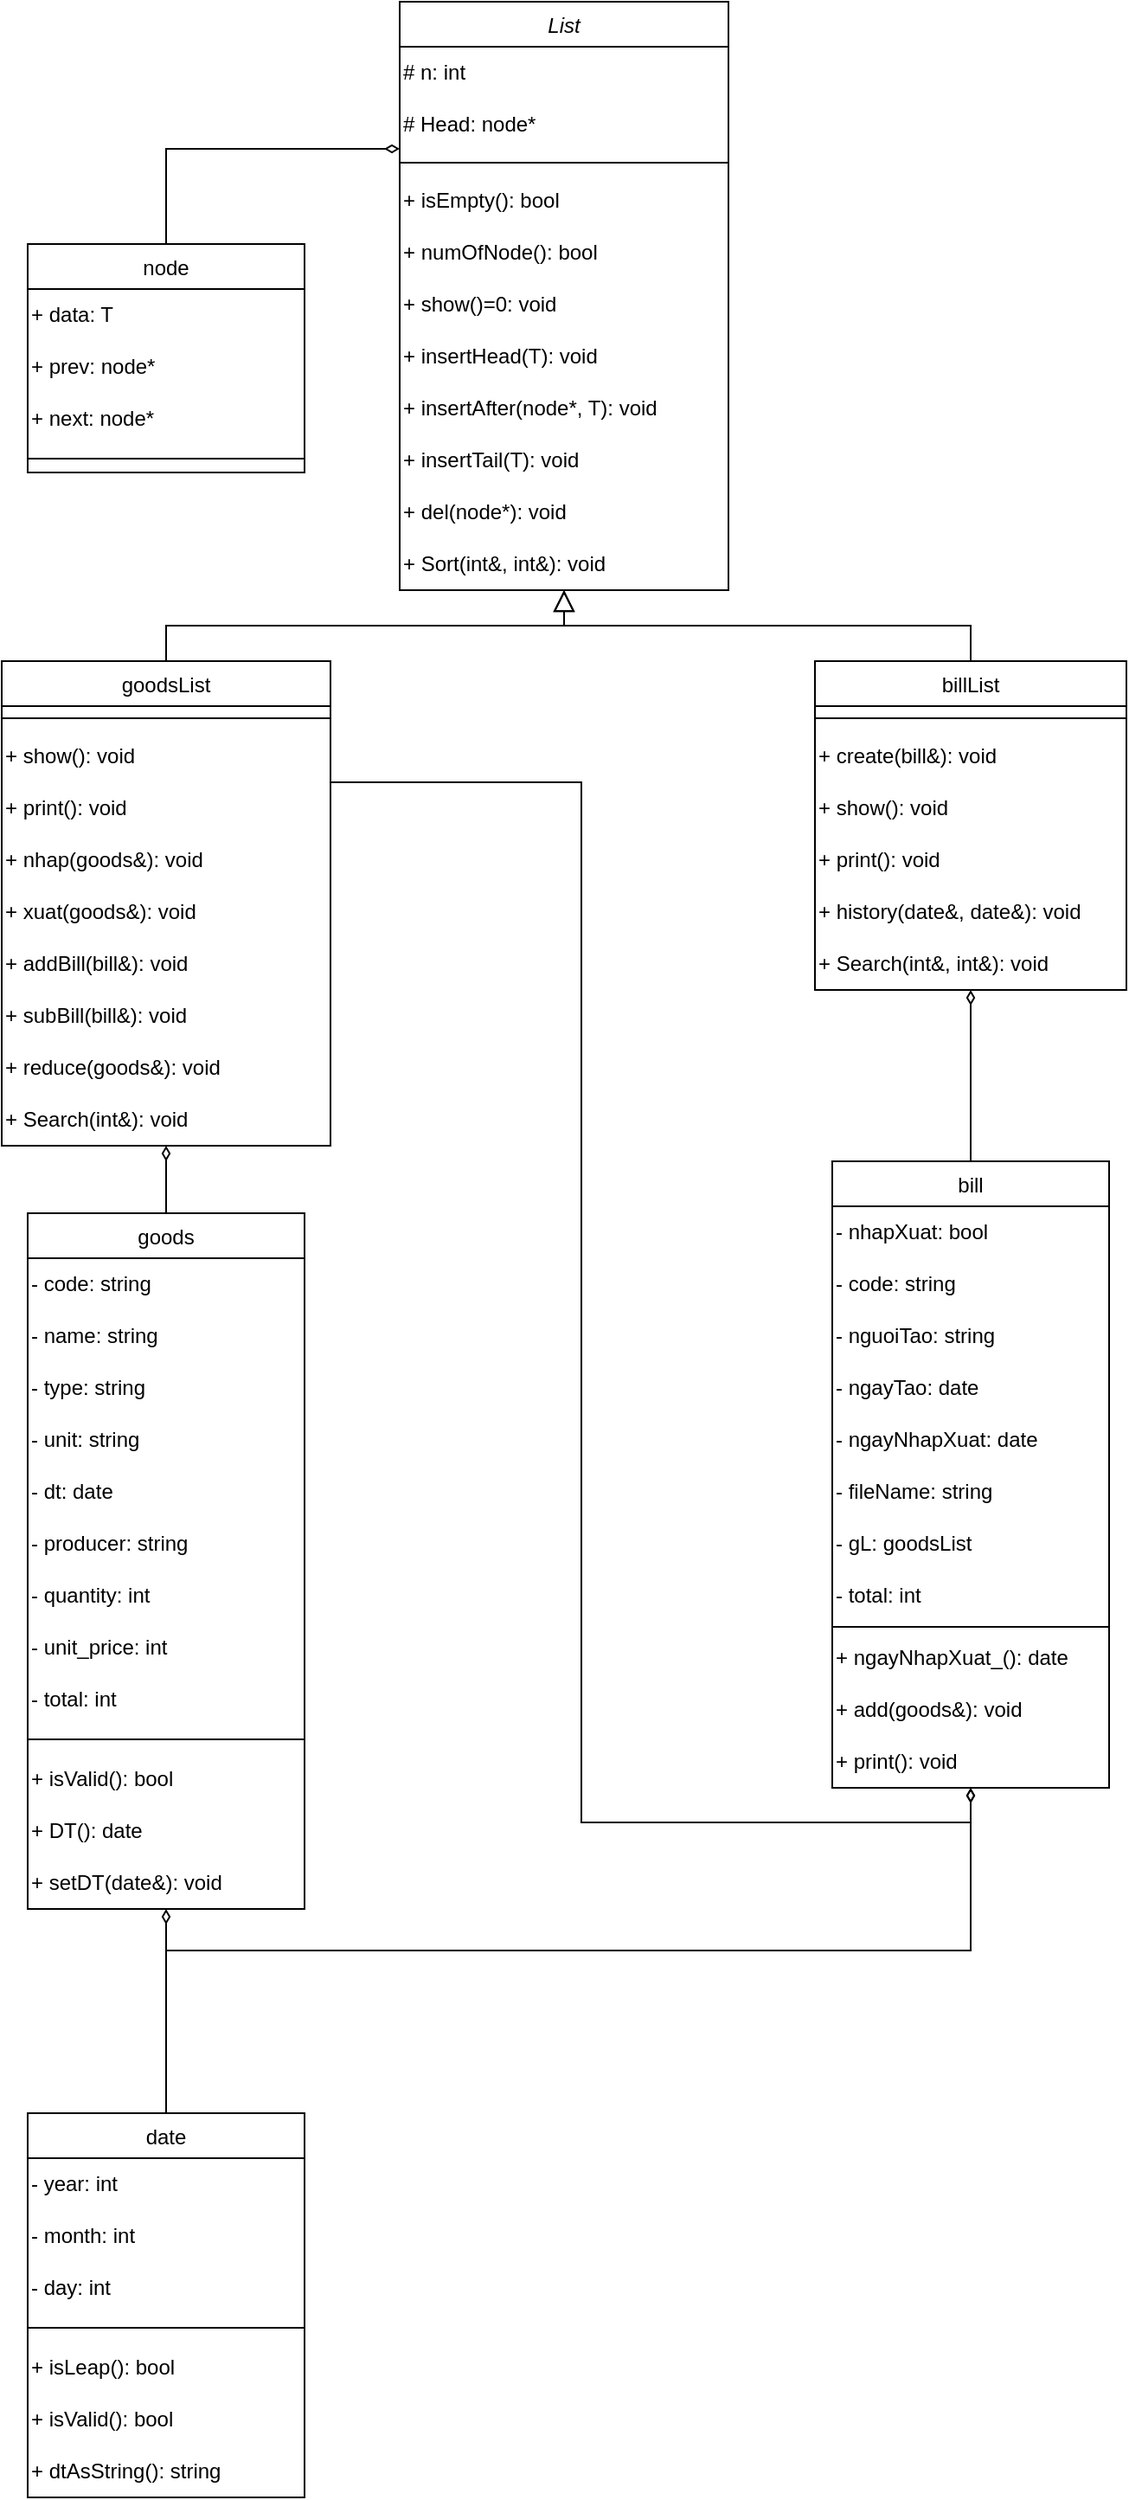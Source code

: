 <mxfile version="20.6.0" type="github">
  <diagram id="C5RBs43oDa-KdzZeNtuy" name="Page-1">
    <mxGraphModel dx="1770" dy="620" grid="1" gridSize="10" guides="1" tooltips="1" connect="1" arrows="1" fold="1" page="1" pageScale="1" pageWidth="827" pageHeight="1169" math="0" shadow="0">
      <root>
        <mxCell id="WIyWlLk6GJQsqaUBKTNV-0" />
        <mxCell id="WIyWlLk6GJQsqaUBKTNV-1" parent="WIyWlLk6GJQsqaUBKTNV-0" />
        <mxCell id="1ag-65yC-xZQ9Hd99v2W-49" value="List" style="swimlane;fontStyle=2;align=center;verticalAlign=top;childLayout=stackLayout;horizontal=1;startSize=26;horizontalStack=0;resizeParent=1;resizeLast=0;collapsible=1;marginBottom=0;rounded=0;shadow=0;strokeWidth=1;" parent="WIyWlLk6GJQsqaUBKTNV-1" vertex="1">
          <mxGeometry x="-510" width="190" height="340" as="geometry">
            <mxRectangle x="230" y="140" width="160" height="26" as="alternateBounds" />
          </mxGeometry>
        </mxCell>
        <mxCell id="6-5mxGOzj2d0yolRzoxp-0" value="# n: int" style="text;html=1;align=left;verticalAlign=middle;resizable=0;points=[];autosize=1;strokeColor=none;fillColor=none;" vertex="1" parent="1ag-65yC-xZQ9Hd99v2W-49">
          <mxGeometry y="26" width="190" height="30" as="geometry" />
        </mxCell>
        <mxCell id="6-5mxGOzj2d0yolRzoxp-1" value="# Head: node*" style="text;html=1;align=left;verticalAlign=middle;resizable=0;points=[];autosize=1;strokeColor=none;fillColor=none;" vertex="1" parent="1ag-65yC-xZQ9Hd99v2W-49">
          <mxGeometry y="56" width="190" height="30" as="geometry" />
        </mxCell>
        <mxCell id="1ag-65yC-xZQ9Hd99v2W-50" value="" style="line;html=1;strokeWidth=1;align=left;verticalAlign=middle;spacingTop=-1;spacingLeft=3;spacingRight=3;rotatable=0;labelPosition=right;points=[];portConstraint=eastwest;" parent="1ag-65yC-xZQ9Hd99v2W-49" vertex="1">
          <mxGeometry y="86" width="190" height="14" as="geometry" />
        </mxCell>
        <mxCell id="6-5mxGOzj2d0yolRzoxp-5" value="" style="group" vertex="1" connectable="0" parent="1ag-65yC-xZQ9Hd99v2W-49">
          <mxGeometry y="100" width="190" height="120" as="geometry" />
        </mxCell>
        <mxCell id="1ag-65yC-xZQ9Hd99v2W-51" value="+ isEmpty(): bool" style="text;html=1;align=left;verticalAlign=middle;resizable=0;points=[];autosize=1;strokeColor=none;fillColor=none;" parent="6-5mxGOzj2d0yolRzoxp-5" vertex="1">
          <mxGeometry width="160" height="30" as="geometry" />
        </mxCell>
        <mxCell id="6-5mxGOzj2d0yolRzoxp-2" value="+ numOfNode(): bool" style="text;html=1;align=left;verticalAlign=middle;resizable=1;points=[];autosize=1;strokeColor=none;fillColor=none;container=0;movable=1;rotatable=1;deletable=1;editable=1;connectable=1;" vertex="1" parent="6-5mxGOzj2d0yolRzoxp-5">
          <mxGeometry y="30" width="160" height="30" as="geometry" />
        </mxCell>
        <mxCell id="6-5mxGOzj2d0yolRzoxp-3" value="&lt;span style=&quot;&quot;&gt;+ show()=0: void&lt;/span&gt;" style="text;html=1;align=left;verticalAlign=middle;resizable=0;points=[];autosize=1;strokeColor=none;fillColor=none;" vertex="1" parent="6-5mxGOzj2d0yolRzoxp-5">
          <mxGeometry y="60" width="110" height="30" as="geometry" />
        </mxCell>
        <mxCell id="6-5mxGOzj2d0yolRzoxp-4" value="+ insertHead(T): void" style="text;html=1;align=left;verticalAlign=middle;resizable=0;points=[];autosize=1;strokeColor=none;fillColor=none;" vertex="1" parent="6-5mxGOzj2d0yolRzoxp-5">
          <mxGeometry y="90" width="140" height="30" as="geometry" />
        </mxCell>
        <mxCell id="6-5mxGOzj2d0yolRzoxp-6" value="+ insertAfter(node*, T): void" style="text;html=1;align=left;verticalAlign=middle;resizable=0;points=[];autosize=1;strokeColor=none;fillColor=none;" vertex="1" parent="1ag-65yC-xZQ9Hd99v2W-49">
          <mxGeometry y="220" width="190" height="30" as="geometry" />
        </mxCell>
        <mxCell id="6-5mxGOzj2d0yolRzoxp-7" value="+ insertTail(T): void" style="text;html=1;align=left;verticalAlign=middle;resizable=0;points=[];autosize=1;strokeColor=none;fillColor=none;" vertex="1" parent="1ag-65yC-xZQ9Hd99v2W-49">
          <mxGeometry y="250" width="190" height="30" as="geometry" />
        </mxCell>
        <mxCell id="6-5mxGOzj2d0yolRzoxp-8" value="+ del(node*): void" style="text;html=1;align=left;verticalAlign=middle;resizable=0;points=[];autosize=1;strokeColor=none;fillColor=none;" vertex="1" parent="1ag-65yC-xZQ9Hd99v2W-49">
          <mxGeometry y="280" width="190" height="30" as="geometry" />
        </mxCell>
        <mxCell id="6-5mxGOzj2d0yolRzoxp-9" value="+ Sort(int&amp;amp;, int&amp;amp;): void" style="text;html=1;align=left;verticalAlign=middle;resizable=0;points=[];autosize=1;strokeColor=none;fillColor=none;" vertex="1" parent="1ag-65yC-xZQ9Hd99v2W-49">
          <mxGeometry y="310" width="190" height="30" as="geometry" />
        </mxCell>
        <mxCell id="6-5mxGOzj2d0yolRzoxp-95" style="edgeStyle=orthogonalEdgeStyle;rounded=0;orthogonalLoop=1;jettySize=auto;html=1;exitX=1;exitY=0.25;exitDx=0;exitDy=0;entryX=0.5;entryY=1;entryDx=0;entryDy=0;endArrow=diamondThin;endFill=0;" edge="1" parent="WIyWlLk6GJQsqaUBKTNV-1" source="1ag-65yC-xZQ9Hd99v2W-53" target="1ag-65yC-xZQ9Hd99v2W-67">
          <mxGeometry relative="1" as="geometry" />
        </mxCell>
        <mxCell id="1ag-65yC-xZQ9Hd99v2W-53" value="goodsList" style="swimlane;fontStyle=0;align=center;verticalAlign=top;childLayout=stackLayout;horizontal=1;startSize=26;horizontalStack=0;resizeParent=1;resizeLast=0;collapsible=1;marginBottom=0;rounded=0;shadow=0;strokeWidth=1;" parent="WIyWlLk6GJQsqaUBKTNV-1" vertex="1">
          <mxGeometry x="-740" y="381" width="190" height="280" as="geometry">
            <mxRectangle x="130" y="380" width="160" height="26" as="alternateBounds" />
          </mxGeometry>
        </mxCell>
        <mxCell id="1ag-65yC-xZQ9Hd99v2W-55" value="" style="line;html=1;strokeWidth=1;align=left;verticalAlign=middle;spacingTop=-1;spacingLeft=3;spacingRight=3;rotatable=0;labelPosition=right;points=[];portConstraint=eastwest;" parent="1ag-65yC-xZQ9Hd99v2W-53" vertex="1">
          <mxGeometry y="26" width="190" height="14" as="geometry" />
        </mxCell>
        <mxCell id="6-5mxGOzj2d0yolRzoxp-36" value="" style="group" vertex="1" connectable="0" parent="1ag-65yC-xZQ9Hd99v2W-53">
          <mxGeometry y="40" width="190" height="240" as="geometry" />
        </mxCell>
        <mxCell id="1ag-65yC-xZQ9Hd99v2W-56" value="+ show(): void" style="text;html=1;align=left;verticalAlign=middle;resizable=0;points=[];autosize=1;strokeColor=none;fillColor=none;" parent="6-5mxGOzj2d0yolRzoxp-36" vertex="1">
          <mxGeometry width="190" height="30" as="geometry" />
        </mxCell>
        <mxCell id="1ag-65yC-xZQ9Hd99v2W-57" value="+ print(): void" style="text;html=1;align=left;verticalAlign=middle;resizable=0;points=[];autosize=1;strokeColor=none;fillColor=none;" parent="6-5mxGOzj2d0yolRzoxp-36" vertex="1">
          <mxGeometry y="30" width="190" height="30" as="geometry" />
        </mxCell>
        <mxCell id="6-5mxGOzj2d0yolRzoxp-24" value="+ nhap(goods&amp;amp;): void" style="text;html=1;align=left;verticalAlign=middle;resizable=0;points=[];autosize=1;strokeColor=none;fillColor=none;" vertex="1" parent="6-5mxGOzj2d0yolRzoxp-36">
          <mxGeometry y="60" width="190" height="30" as="geometry" />
        </mxCell>
        <mxCell id="6-5mxGOzj2d0yolRzoxp-25" value="+ xuat(goods&amp;amp;): void" style="text;html=1;align=left;verticalAlign=middle;resizable=0;points=[];autosize=1;strokeColor=none;fillColor=none;" vertex="1" parent="6-5mxGOzj2d0yolRzoxp-36">
          <mxGeometry y="90" width="190" height="30" as="geometry" />
        </mxCell>
        <mxCell id="6-5mxGOzj2d0yolRzoxp-26" value="+ addBill(bill&amp;amp;): void" style="text;html=1;align=left;verticalAlign=middle;resizable=0;points=[];autosize=1;strokeColor=none;fillColor=none;" vertex="1" parent="6-5mxGOzj2d0yolRzoxp-36">
          <mxGeometry y="120" width="130" height="30" as="geometry" />
        </mxCell>
        <mxCell id="6-5mxGOzj2d0yolRzoxp-27" value="+ subBill(bill&amp;amp;): void" style="text;html=1;align=left;verticalAlign=middle;resizable=0;points=[];autosize=1;strokeColor=none;fillColor=none;" vertex="1" parent="6-5mxGOzj2d0yolRzoxp-36">
          <mxGeometry y="150" width="130" height="30" as="geometry" />
        </mxCell>
        <mxCell id="6-5mxGOzj2d0yolRzoxp-29" value="+ reduce(goods&amp;amp;): void" style="text;html=1;align=left;verticalAlign=middle;resizable=0;points=[];autosize=1;strokeColor=none;fillColor=none;" vertex="1" parent="6-5mxGOzj2d0yolRzoxp-36">
          <mxGeometry y="180" width="190" height="30" as="geometry" />
        </mxCell>
        <mxCell id="6-5mxGOzj2d0yolRzoxp-34" value="+ Search(int&amp;amp;): void" style="text;html=1;align=left;verticalAlign=middle;resizable=0;points=[];autosize=1;strokeColor=none;fillColor=none;" vertex="1" parent="6-5mxGOzj2d0yolRzoxp-36">
          <mxGeometry y="210" width="130" height="30" as="geometry" />
        </mxCell>
        <mxCell id="1ag-65yC-xZQ9Hd99v2W-58" value="" style="endArrow=block;endSize=10;endFill=0;shadow=0;strokeWidth=1;rounded=0;edgeStyle=elbowEdgeStyle;elbow=vertical;" parent="WIyWlLk6GJQsqaUBKTNV-1" source="1ag-65yC-xZQ9Hd99v2W-53" target="1ag-65yC-xZQ9Hd99v2W-49" edge="1">
          <mxGeometry width="160" relative="1" as="geometry">
            <mxPoint x="-530" y="203" as="sourcePoint" />
            <mxPoint x="-530" y="203" as="targetPoint" />
          </mxGeometry>
        </mxCell>
        <mxCell id="1ag-65yC-xZQ9Hd99v2W-59" value="billList" style="swimlane;fontStyle=0;align=center;verticalAlign=top;childLayout=stackLayout;horizontal=1;startSize=26;horizontalStack=0;resizeParent=1;resizeLast=0;collapsible=1;marginBottom=0;rounded=0;shadow=0;strokeWidth=1;" parent="WIyWlLk6GJQsqaUBKTNV-1" vertex="1">
          <mxGeometry x="-270" y="381" width="180" height="190" as="geometry">
            <mxRectangle x="340" y="380" width="170" height="26" as="alternateBounds" />
          </mxGeometry>
        </mxCell>
        <mxCell id="1ag-65yC-xZQ9Hd99v2W-61" value="" style="line;html=1;strokeWidth=1;align=left;verticalAlign=middle;spacingTop=-1;spacingLeft=3;spacingRight=3;rotatable=0;labelPosition=right;points=[];portConstraint=eastwest;" parent="1ag-65yC-xZQ9Hd99v2W-59" vertex="1">
          <mxGeometry y="26" width="180" height="14" as="geometry" />
        </mxCell>
        <mxCell id="6-5mxGOzj2d0yolRzoxp-41" value="" style="group" vertex="1" connectable="0" parent="1ag-65yC-xZQ9Hd99v2W-59">
          <mxGeometry y="40" width="180" height="150" as="geometry" />
        </mxCell>
        <mxCell id="1ag-65yC-xZQ9Hd99v2W-62" value="+ create(bill&amp;amp;): void" style="text;html=1;align=left;verticalAlign=middle;resizable=0;points=[];autosize=1;strokeColor=none;fillColor=none;" parent="6-5mxGOzj2d0yolRzoxp-41" vertex="1">
          <mxGeometry width="180" height="30" as="geometry" />
        </mxCell>
        <mxCell id="6-5mxGOzj2d0yolRzoxp-37" value="+ show(): void" style="text;html=1;align=left;verticalAlign=middle;resizable=0;points=[];autosize=1;strokeColor=none;fillColor=none;" vertex="1" parent="6-5mxGOzj2d0yolRzoxp-41">
          <mxGeometry y="30" width="180" height="30" as="geometry" />
        </mxCell>
        <mxCell id="1ag-65yC-xZQ9Hd99v2W-63" value="+ print(): void" style="text;html=1;align=left;verticalAlign=middle;resizable=0;points=[];autosize=1;strokeColor=none;fillColor=none;" parent="6-5mxGOzj2d0yolRzoxp-41" vertex="1">
          <mxGeometry y="60" width="180" height="30" as="geometry" />
        </mxCell>
        <mxCell id="6-5mxGOzj2d0yolRzoxp-39" value="+ history(date&amp;amp;, date&amp;amp;): void" style="text;html=1;align=left;verticalAlign=middle;resizable=0;points=[];autosize=1;strokeColor=none;fillColor=none;" vertex="1" parent="6-5mxGOzj2d0yolRzoxp-41">
          <mxGeometry y="90" width="180" height="30" as="geometry" />
        </mxCell>
        <mxCell id="6-5mxGOzj2d0yolRzoxp-40" value="+ Search(int&amp;amp;, int&amp;amp;): void" style="text;html=1;align=left;verticalAlign=middle;resizable=0;points=[];autosize=1;strokeColor=none;fillColor=none;" vertex="1" parent="6-5mxGOzj2d0yolRzoxp-41">
          <mxGeometry y="120" width="180" height="30" as="geometry" />
        </mxCell>
        <mxCell id="1ag-65yC-xZQ9Hd99v2W-64" value="" style="endArrow=block;endSize=10;endFill=0;shadow=0;strokeWidth=1;rounded=0;edgeStyle=elbowEdgeStyle;elbow=vertical;" parent="WIyWlLk6GJQsqaUBKTNV-1" source="1ag-65yC-xZQ9Hd99v2W-59" target="1ag-65yC-xZQ9Hd99v2W-49" edge="1">
          <mxGeometry width="160" relative="1" as="geometry">
            <mxPoint x="-520" y="373" as="sourcePoint" />
            <mxPoint x="-420" y="271" as="targetPoint" />
          </mxGeometry>
        </mxCell>
        <mxCell id="6-5mxGOzj2d0yolRzoxp-16" style="edgeStyle=orthogonalEdgeStyle;rounded=0;orthogonalLoop=1;jettySize=auto;html=1;exitX=0.5;exitY=0;exitDx=0;exitDy=0;entryX=0.5;entryY=1;entryDx=0;entryDy=0;endArrow=diamondThin;endFill=0;" edge="1" parent="WIyWlLk6GJQsqaUBKTNV-1" source="1ag-65yC-xZQ9Hd99v2W-65" target="1ag-65yC-xZQ9Hd99v2W-53">
          <mxGeometry relative="1" as="geometry" />
        </mxCell>
        <mxCell id="1ag-65yC-xZQ9Hd99v2W-65" value="goods" style="swimlane;fontStyle=0;align=center;verticalAlign=top;childLayout=stackLayout;horizontal=1;startSize=26;horizontalStack=0;resizeParent=1;resizeLast=0;collapsible=1;marginBottom=0;rounded=0;shadow=0;strokeWidth=1;" parent="WIyWlLk6GJQsqaUBKTNV-1" vertex="1">
          <mxGeometry x="-725" y="700" width="160" height="402" as="geometry">
            <mxRectangle x="130" y="380" width="160" height="26" as="alternateBounds" />
          </mxGeometry>
        </mxCell>
        <mxCell id="6-5mxGOzj2d0yolRzoxp-42" value="- code: string" style="text;html=1;align=left;verticalAlign=middle;resizable=0;points=[];autosize=1;strokeColor=none;fillColor=none;" vertex="1" parent="1ag-65yC-xZQ9Hd99v2W-65">
          <mxGeometry y="26" width="160" height="30" as="geometry" />
        </mxCell>
        <mxCell id="6-5mxGOzj2d0yolRzoxp-45" value="- name: string" style="text;html=1;align=left;verticalAlign=middle;resizable=0;points=[];autosize=1;strokeColor=none;fillColor=none;" vertex="1" parent="1ag-65yC-xZQ9Hd99v2W-65">
          <mxGeometry y="56" width="160" height="30" as="geometry" />
        </mxCell>
        <mxCell id="6-5mxGOzj2d0yolRzoxp-47" value="- type: string" style="text;html=1;align=left;verticalAlign=middle;resizable=0;points=[];autosize=1;strokeColor=none;fillColor=none;" vertex="1" parent="1ag-65yC-xZQ9Hd99v2W-65">
          <mxGeometry y="86" width="160" height="30" as="geometry" />
        </mxCell>
        <mxCell id="6-5mxGOzj2d0yolRzoxp-50" value="- unit: string" style="text;html=1;align=left;verticalAlign=middle;resizable=0;points=[];autosize=1;strokeColor=none;fillColor=none;" vertex="1" parent="1ag-65yC-xZQ9Hd99v2W-65">
          <mxGeometry y="116" width="160" height="30" as="geometry" />
        </mxCell>
        <mxCell id="6-5mxGOzj2d0yolRzoxp-51" value="- dt: date" style="text;html=1;align=left;verticalAlign=middle;resizable=0;points=[];autosize=1;strokeColor=none;fillColor=none;" vertex="1" parent="1ag-65yC-xZQ9Hd99v2W-65">
          <mxGeometry y="146" width="160" height="30" as="geometry" />
        </mxCell>
        <mxCell id="6-5mxGOzj2d0yolRzoxp-52" value="- producer: string" style="text;html=1;align=left;verticalAlign=middle;resizable=0;points=[];autosize=1;strokeColor=none;fillColor=none;" vertex="1" parent="1ag-65yC-xZQ9Hd99v2W-65">
          <mxGeometry y="176" width="160" height="30" as="geometry" />
        </mxCell>
        <mxCell id="6-5mxGOzj2d0yolRzoxp-53" value="- quantity: int" style="text;html=1;align=left;verticalAlign=middle;resizable=0;points=[];autosize=1;strokeColor=none;fillColor=none;" vertex="1" parent="1ag-65yC-xZQ9Hd99v2W-65">
          <mxGeometry y="206" width="160" height="30" as="geometry" />
        </mxCell>
        <mxCell id="6-5mxGOzj2d0yolRzoxp-54" value="- unit_price: int" style="text;html=1;align=left;verticalAlign=middle;resizable=0;points=[];autosize=1;strokeColor=none;fillColor=none;" vertex="1" parent="1ag-65yC-xZQ9Hd99v2W-65">
          <mxGeometry y="236" width="160" height="30" as="geometry" />
        </mxCell>
        <mxCell id="6-5mxGOzj2d0yolRzoxp-55" value="- total: int" style="text;html=1;align=left;verticalAlign=middle;resizable=0;points=[];autosize=1;strokeColor=none;fillColor=none;" vertex="1" parent="1ag-65yC-xZQ9Hd99v2W-65">
          <mxGeometry y="266" width="160" height="30" as="geometry" />
        </mxCell>
        <mxCell id="1ag-65yC-xZQ9Hd99v2W-66" value="" style="line;html=1;strokeWidth=1;align=left;verticalAlign=middle;spacingTop=-1;spacingLeft=3;spacingRight=3;rotatable=0;labelPosition=right;points=[];portConstraint=eastwest;" parent="1ag-65yC-xZQ9Hd99v2W-65" vertex="1">
          <mxGeometry y="296" width="160" height="16" as="geometry" />
        </mxCell>
        <mxCell id="6-5mxGOzj2d0yolRzoxp-61" value="" style="group" vertex="1" connectable="0" parent="1ag-65yC-xZQ9Hd99v2W-65">
          <mxGeometry y="312" width="160" height="90" as="geometry" />
        </mxCell>
        <mxCell id="6-5mxGOzj2d0yolRzoxp-56" value="+ isValid(): bool" style="text;html=1;align=left;verticalAlign=middle;resizable=0;points=[];autosize=1;strokeColor=none;fillColor=none;" vertex="1" parent="6-5mxGOzj2d0yolRzoxp-61">
          <mxGeometry width="160" height="30" as="geometry" />
        </mxCell>
        <mxCell id="6-5mxGOzj2d0yolRzoxp-57" value="+ DT(): date" style="text;html=1;align=left;verticalAlign=middle;resizable=0;points=[];autosize=1;strokeColor=none;fillColor=none;" vertex="1" parent="6-5mxGOzj2d0yolRzoxp-61">
          <mxGeometry y="30" width="160" height="30" as="geometry" />
        </mxCell>
        <mxCell id="6-5mxGOzj2d0yolRzoxp-58" value="+ setDT(date&amp;amp;): void" style="text;html=1;align=left;verticalAlign=middle;resizable=0;points=[];autosize=1;strokeColor=none;fillColor=none;" vertex="1" parent="6-5mxGOzj2d0yolRzoxp-61">
          <mxGeometry y="60" width="160" height="30" as="geometry" />
        </mxCell>
        <mxCell id="6-5mxGOzj2d0yolRzoxp-21" style="edgeStyle=orthogonalEdgeStyle;rounded=0;orthogonalLoop=1;jettySize=auto;html=1;exitX=0.5;exitY=0;exitDx=0;exitDy=0;entryX=0.5;entryY=1;entryDx=0;entryDy=0;endArrow=diamondThin;endFill=0;" edge="1" parent="WIyWlLk6GJQsqaUBKTNV-1" source="1ag-65yC-xZQ9Hd99v2W-67" target="1ag-65yC-xZQ9Hd99v2W-59">
          <mxGeometry relative="1" as="geometry" />
        </mxCell>
        <mxCell id="1ag-65yC-xZQ9Hd99v2W-67" value="bill" style="swimlane;fontStyle=0;align=center;verticalAlign=top;childLayout=stackLayout;horizontal=1;startSize=26;horizontalStack=0;resizeParent=1;resizeLast=0;collapsible=1;marginBottom=0;rounded=0;shadow=0;strokeWidth=1;" parent="WIyWlLk6GJQsqaUBKTNV-1" vertex="1">
          <mxGeometry x="-260" y="670" width="160" height="362" as="geometry">
            <mxRectangle x="130" y="380" width="160" height="26" as="alternateBounds" />
          </mxGeometry>
        </mxCell>
        <mxCell id="6-5mxGOzj2d0yolRzoxp-68" value="- nhapXuat: bool" style="text;html=1;align=left;verticalAlign=middle;resizable=0;points=[];autosize=1;strokeColor=none;fillColor=none;" vertex="1" parent="1ag-65yC-xZQ9Hd99v2W-67">
          <mxGeometry y="26" width="160" height="30" as="geometry" />
        </mxCell>
        <mxCell id="6-5mxGOzj2d0yolRzoxp-69" value="- code: string" style="text;html=1;align=left;verticalAlign=middle;resizable=0;points=[];autosize=1;strokeColor=none;fillColor=none;" vertex="1" parent="1ag-65yC-xZQ9Hd99v2W-67">
          <mxGeometry y="56" width="160" height="30" as="geometry" />
        </mxCell>
        <mxCell id="6-5mxGOzj2d0yolRzoxp-70" value="- nguoiTao: string" style="text;html=1;align=left;verticalAlign=middle;resizable=0;points=[];autosize=1;strokeColor=none;fillColor=none;" vertex="1" parent="1ag-65yC-xZQ9Hd99v2W-67">
          <mxGeometry y="86" width="160" height="30" as="geometry" />
        </mxCell>
        <mxCell id="6-5mxGOzj2d0yolRzoxp-71" value="- ngayTao: date" style="text;html=1;align=left;verticalAlign=middle;resizable=0;points=[];autosize=1;strokeColor=none;fillColor=none;" vertex="1" parent="1ag-65yC-xZQ9Hd99v2W-67">
          <mxGeometry y="116" width="160" height="30" as="geometry" />
        </mxCell>
        <mxCell id="6-5mxGOzj2d0yolRzoxp-72" value="- ngayNhapXuat: date" style="text;html=1;align=left;verticalAlign=middle;resizable=0;points=[];autosize=1;strokeColor=none;fillColor=none;" vertex="1" parent="1ag-65yC-xZQ9Hd99v2W-67">
          <mxGeometry y="146" width="160" height="30" as="geometry" />
        </mxCell>
        <mxCell id="6-5mxGOzj2d0yolRzoxp-73" value="- fileName: string" style="text;html=1;align=left;verticalAlign=middle;resizable=0;points=[];autosize=1;strokeColor=none;fillColor=none;" vertex="1" parent="1ag-65yC-xZQ9Hd99v2W-67">
          <mxGeometry y="176" width="160" height="30" as="geometry" />
        </mxCell>
        <mxCell id="6-5mxGOzj2d0yolRzoxp-74" value="- gL: goodsList" style="text;html=1;align=left;verticalAlign=middle;resizable=0;points=[];autosize=1;strokeColor=none;fillColor=none;" vertex="1" parent="1ag-65yC-xZQ9Hd99v2W-67">
          <mxGeometry y="206" width="160" height="30" as="geometry" />
        </mxCell>
        <mxCell id="6-5mxGOzj2d0yolRzoxp-75" value="- total: int" style="text;html=1;align=left;verticalAlign=middle;resizable=0;points=[];autosize=1;strokeColor=none;fillColor=none;" vertex="1" parent="1ag-65yC-xZQ9Hd99v2W-67">
          <mxGeometry y="236" width="160" height="30" as="geometry" />
        </mxCell>
        <mxCell id="1ag-65yC-xZQ9Hd99v2W-68" value="" style="line;html=1;strokeWidth=1;align=left;verticalAlign=middle;spacingTop=-1;spacingLeft=3;spacingRight=3;rotatable=0;labelPosition=right;points=[];portConstraint=eastwest;" parent="1ag-65yC-xZQ9Hd99v2W-67" vertex="1">
          <mxGeometry y="266" width="160" height="6" as="geometry" />
        </mxCell>
        <mxCell id="6-5mxGOzj2d0yolRzoxp-76" value="+ ngayNhapXuat_(): date" style="text;html=1;align=left;verticalAlign=middle;resizable=0;points=[];autosize=1;strokeColor=none;fillColor=none;" vertex="1" parent="1ag-65yC-xZQ9Hd99v2W-67">
          <mxGeometry y="272" width="160" height="30" as="geometry" />
        </mxCell>
        <mxCell id="6-5mxGOzj2d0yolRzoxp-77" value="+ add(goods&amp;amp;): void" style="text;html=1;align=left;verticalAlign=middle;resizable=0;points=[];autosize=1;strokeColor=none;fillColor=none;" vertex="1" parent="1ag-65yC-xZQ9Hd99v2W-67">
          <mxGeometry y="302" width="160" height="30" as="geometry" />
        </mxCell>
        <mxCell id="6-5mxGOzj2d0yolRzoxp-78" value="+ print(): void" style="text;html=1;align=left;verticalAlign=middle;resizable=0;points=[];autosize=1;strokeColor=none;fillColor=none;" vertex="1" parent="1ag-65yC-xZQ9Hd99v2W-67">
          <mxGeometry y="332" width="160" height="30" as="geometry" />
        </mxCell>
        <mxCell id="6-5mxGOzj2d0yolRzoxp-22" style="edgeStyle=orthogonalEdgeStyle;rounded=0;orthogonalLoop=1;jettySize=auto;html=1;exitX=0.5;exitY=0;exitDx=0;exitDy=0;entryX=0.5;entryY=1;entryDx=0;entryDy=0;endArrow=diamondThin;endFill=0;" edge="1" parent="WIyWlLk6GJQsqaUBKTNV-1" source="1ag-65yC-xZQ9Hd99v2W-75" target="1ag-65yC-xZQ9Hd99v2W-65">
          <mxGeometry relative="1" as="geometry" />
        </mxCell>
        <mxCell id="6-5mxGOzj2d0yolRzoxp-79" style="edgeStyle=orthogonalEdgeStyle;rounded=0;orthogonalLoop=1;jettySize=auto;html=1;exitX=0.5;exitY=0;exitDx=0;exitDy=0;endArrow=diamondThin;endFill=0;entryX=0.5;entryY=1;entryDx=0;entryDy=0;" edge="1" parent="WIyWlLk6GJQsqaUBKTNV-1" source="1ag-65yC-xZQ9Hd99v2W-75" target="1ag-65yC-xZQ9Hd99v2W-67">
          <mxGeometry relative="1" as="geometry">
            <mxPoint x="-180" y="1080" as="targetPoint" />
          </mxGeometry>
        </mxCell>
        <mxCell id="1ag-65yC-xZQ9Hd99v2W-75" value="date" style="swimlane;fontStyle=0;align=center;verticalAlign=top;childLayout=stackLayout;horizontal=1;startSize=26;horizontalStack=0;resizeParent=1;resizeLast=0;collapsible=1;marginBottom=0;rounded=0;shadow=0;strokeWidth=1;" parent="WIyWlLk6GJQsqaUBKTNV-1" vertex="1">
          <mxGeometry x="-725" y="1220" width="160" height="222" as="geometry">
            <mxRectangle x="130" y="380" width="160" height="26" as="alternateBounds" />
          </mxGeometry>
        </mxCell>
        <mxCell id="6-5mxGOzj2d0yolRzoxp-62" value="- year: int" style="text;html=1;align=left;verticalAlign=middle;resizable=0;points=[];autosize=1;strokeColor=none;fillColor=none;" vertex="1" parent="1ag-65yC-xZQ9Hd99v2W-75">
          <mxGeometry y="26" width="160" height="30" as="geometry" />
        </mxCell>
        <mxCell id="6-5mxGOzj2d0yolRzoxp-63" value="- month: int" style="text;html=1;align=left;verticalAlign=middle;resizable=0;points=[];autosize=1;strokeColor=none;fillColor=none;" vertex="1" parent="1ag-65yC-xZQ9Hd99v2W-75">
          <mxGeometry y="56" width="160" height="30" as="geometry" />
        </mxCell>
        <mxCell id="6-5mxGOzj2d0yolRzoxp-64" value="- day: int" style="text;html=1;align=left;verticalAlign=middle;resizable=0;points=[];autosize=1;strokeColor=none;fillColor=none;" vertex="1" parent="1ag-65yC-xZQ9Hd99v2W-75">
          <mxGeometry y="86" width="160" height="30" as="geometry" />
        </mxCell>
        <mxCell id="1ag-65yC-xZQ9Hd99v2W-76" value="" style="line;html=1;strokeWidth=1;align=left;verticalAlign=middle;spacingTop=-1;spacingLeft=3;spacingRight=3;rotatable=0;labelPosition=right;points=[];portConstraint=eastwest;" parent="1ag-65yC-xZQ9Hd99v2W-75" vertex="1">
          <mxGeometry y="116" width="160" height="16" as="geometry" />
        </mxCell>
        <mxCell id="6-5mxGOzj2d0yolRzoxp-65" value="+ isLeap(): bool" style="text;html=1;align=left;verticalAlign=middle;resizable=0;points=[];autosize=1;strokeColor=none;fillColor=none;" vertex="1" parent="1ag-65yC-xZQ9Hd99v2W-75">
          <mxGeometry y="132" width="160" height="30" as="geometry" />
        </mxCell>
        <mxCell id="6-5mxGOzj2d0yolRzoxp-66" value="+ isValid(): bool" style="text;html=1;align=left;verticalAlign=middle;resizable=0;points=[];autosize=1;strokeColor=none;fillColor=none;" vertex="1" parent="1ag-65yC-xZQ9Hd99v2W-75">
          <mxGeometry y="162" width="160" height="30" as="geometry" />
        </mxCell>
        <mxCell id="6-5mxGOzj2d0yolRzoxp-67" value="+ dtAsString(): string" style="text;html=1;align=left;verticalAlign=middle;resizable=0;points=[];autosize=1;strokeColor=none;fillColor=none;" vertex="1" parent="1ag-65yC-xZQ9Hd99v2W-75">
          <mxGeometry y="192" width="160" height="30" as="geometry" />
        </mxCell>
        <mxCell id="6-5mxGOzj2d0yolRzoxp-111" style="edgeStyle=orthogonalEdgeStyle;rounded=0;orthogonalLoop=1;jettySize=auto;html=1;exitX=0.5;exitY=0;exitDx=0;exitDy=0;entryX=0;entryY=0.25;entryDx=0;entryDy=0;endArrow=diamondThin;endFill=0;" edge="1" parent="WIyWlLk6GJQsqaUBKTNV-1" source="6-5mxGOzj2d0yolRzoxp-96" target="1ag-65yC-xZQ9Hd99v2W-49">
          <mxGeometry relative="1" as="geometry">
            <Array as="points">
              <mxPoint x="-645" y="85" />
            </Array>
          </mxGeometry>
        </mxCell>
        <mxCell id="6-5mxGOzj2d0yolRzoxp-96" value="node" style="swimlane;fontStyle=0;align=center;verticalAlign=top;childLayout=stackLayout;horizontal=1;startSize=26;horizontalStack=0;resizeParent=1;resizeLast=0;collapsible=1;marginBottom=0;rounded=0;shadow=0;strokeWidth=1;" vertex="1" parent="WIyWlLk6GJQsqaUBKTNV-1">
          <mxGeometry x="-725" y="140" width="160" height="132" as="geometry">
            <mxRectangle x="130" y="380" width="160" height="26" as="alternateBounds" />
          </mxGeometry>
        </mxCell>
        <mxCell id="6-5mxGOzj2d0yolRzoxp-97" value="+ data: T" style="text;html=1;align=left;verticalAlign=middle;resizable=0;points=[];autosize=1;strokeColor=none;fillColor=none;" vertex="1" parent="6-5mxGOzj2d0yolRzoxp-96">
          <mxGeometry y="26" width="160" height="30" as="geometry" />
        </mxCell>
        <mxCell id="6-5mxGOzj2d0yolRzoxp-98" value="+ prev: node*" style="text;html=1;align=left;verticalAlign=middle;resizable=0;points=[];autosize=1;strokeColor=none;fillColor=none;" vertex="1" parent="6-5mxGOzj2d0yolRzoxp-96">
          <mxGeometry y="56" width="160" height="30" as="geometry" />
        </mxCell>
        <mxCell id="6-5mxGOzj2d0yolRzoxp-99" value="+ next: node*" style="text;html=1;align=left;verticalAlign=middle;resizable=0;points=[];autosize=1;strokeColor=none;fillColor=none;" vertex="1" parent="6-5mxGOzj2d0yolRzoxp-96">
          <mxGeometry y="86" width="160" height="30" as="geometry" />
        </mxCell>
        <mxCell id="6-5mxGOzj2d0yolRzoxp-100" value="" style="line;html=1;strokeWidth=1;align=left;verticalAlign=middle;spacingTop=-1;spacingLeft=3;spacingRight=3;rotatable=0;labelPosition=right;points=[];portConstraint=eastwest;" vertex="1" parent="6-5mxGOzj2d0yolRzoxp-96">
          <mxGeometry y="116" width="160" height="16" as="geometry" />
        </mxCell>
      </root>
    </mxGraphModel>
  </diagram>
</mxfile>
